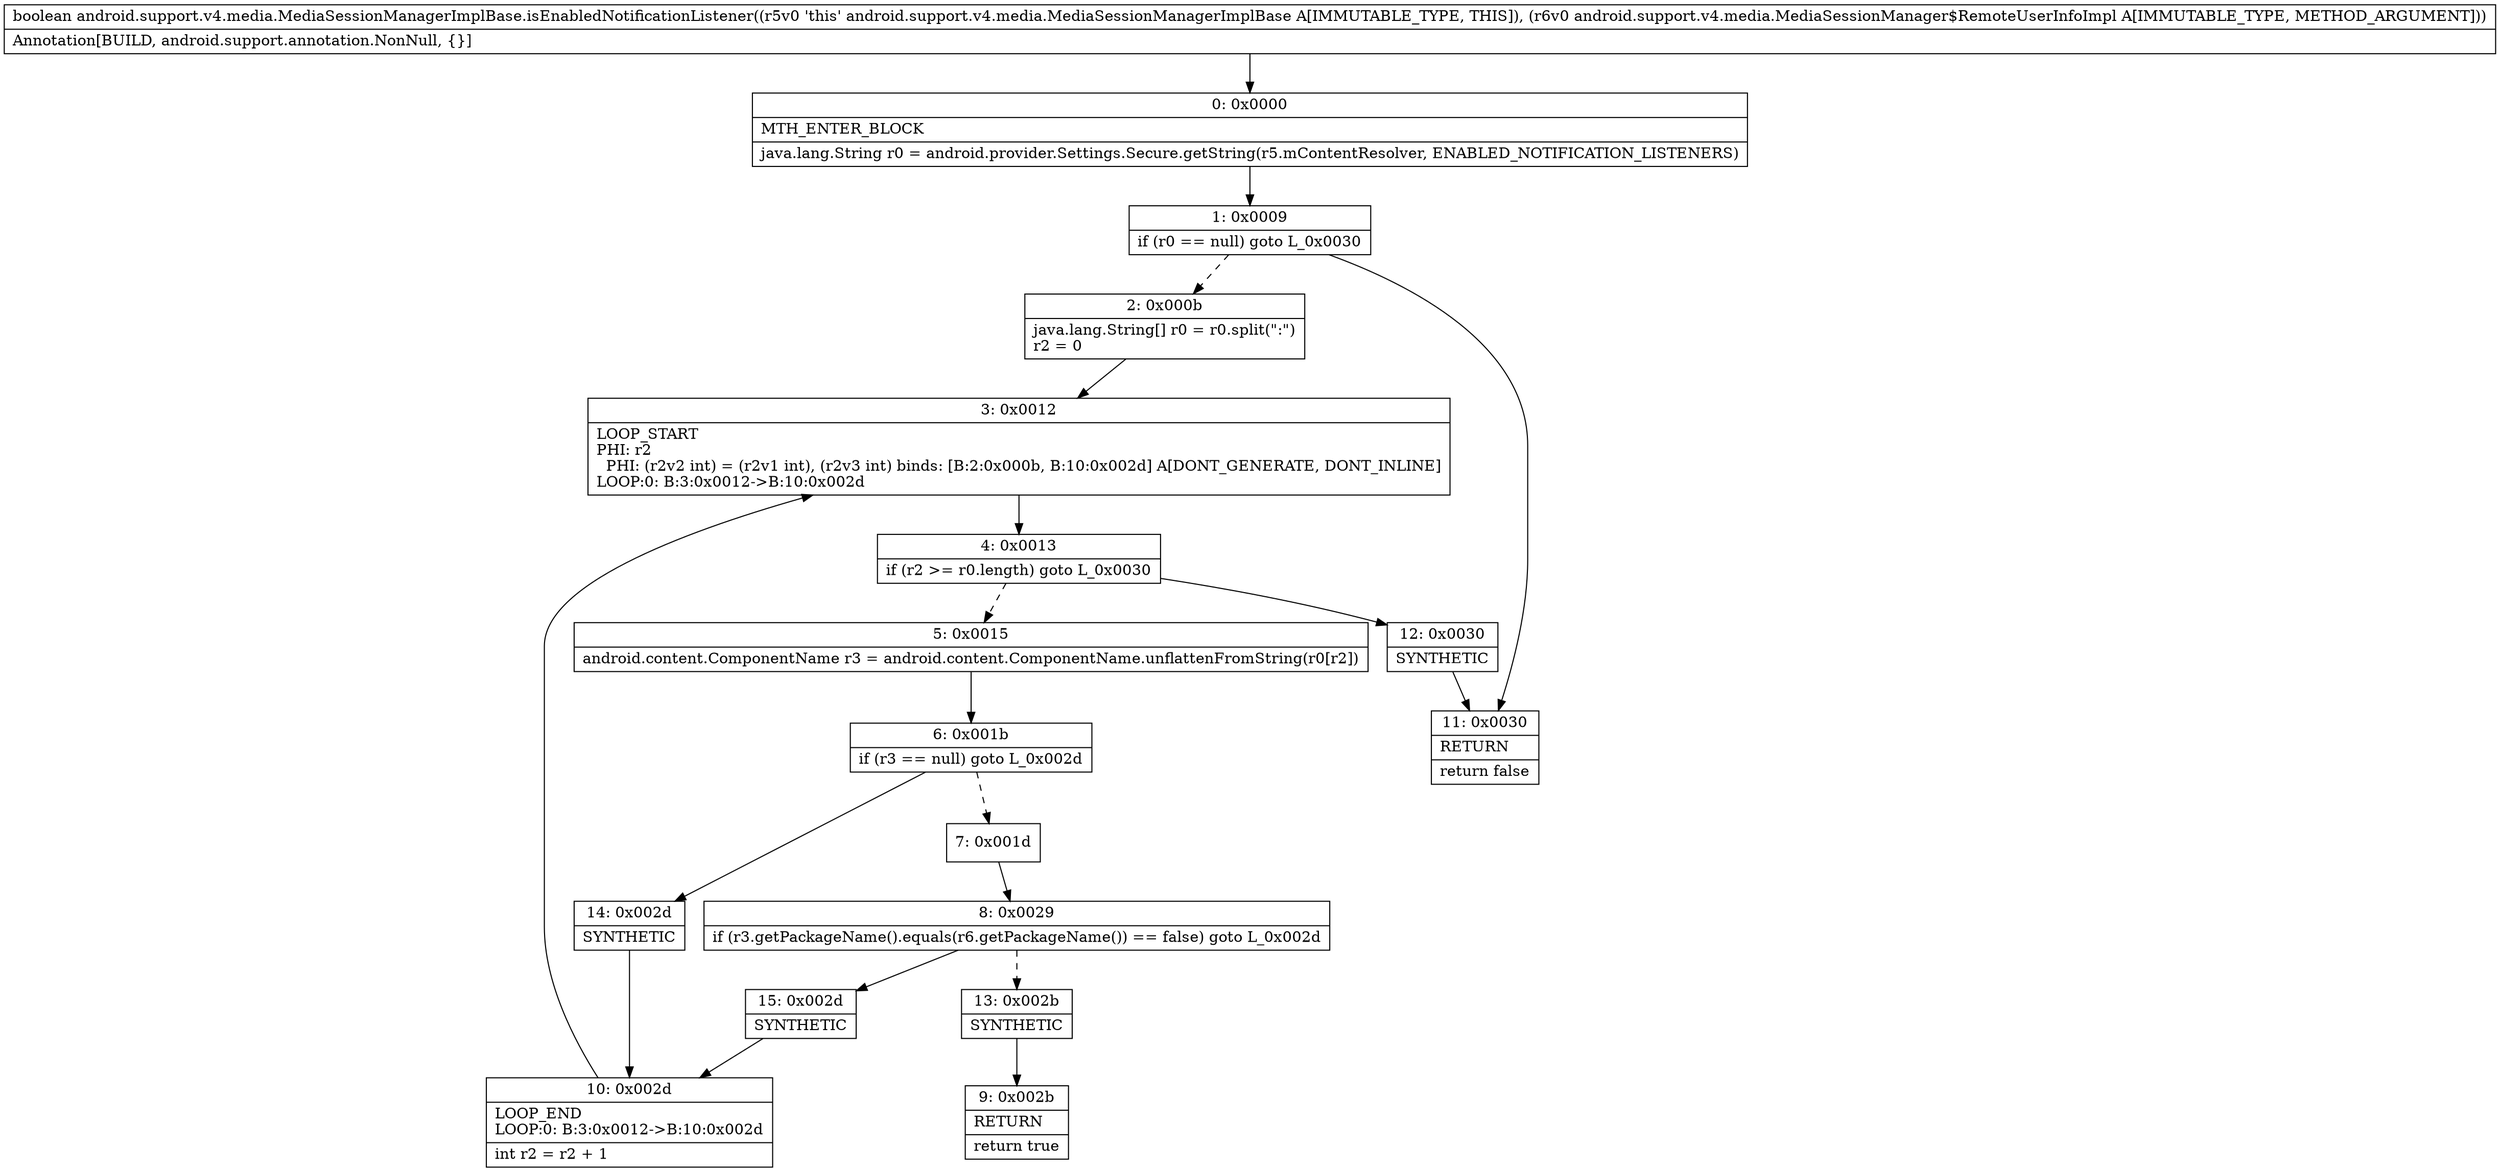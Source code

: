 digraph "CFG forandroid.support.v4.media.MediaSessionManagerImplBase.isEnabledNotificationListener(Landroid\/support\/v4\/media\/MediaSessionManager$RemoteUserInfoImpl;)Z" {
Node_0 [shape=record,label="{0\:\ 0x0000|MTH_ENTER_BLOCK\l|java.lang.String r0 = android.provider.Settings.Secure.getString(r5.mContentResolver, ENABLED_NOTIFICATION_LISTENERS)\l}"];
Node_1 [shape=record,label="{1\:\ 0x0009|if (r0 == null) goto L_0x0030\l}"];
Node_2 [shape=record,label="{2\:\ 0x000b|java.lang.String[] r0 = r0.split(\":\")\lr2 = 0\l}"];
Node_3 [shape=record,label="{3\:\ 0x0012|LOOP_START\lPHI: r2 \l  PHI: (r2v2 int) = (r2v1 int), (r2v3 int) binds: [B:2:0x000b, B:10:0x002d] A[DONT_GENERATE, DONT_INLINE]\lLOOP:0: B:3:0x0012\-\>B:10:0x002d\l}"];
Node_4 [shape=record,label="{4\:\ 0x0013|if (r2 \>= r0.length) goto L_0x0030\l}"];
Node_5 [shape=record,label="{5\:\ 0x0015|android.content.ComponentName r3 = android.content.ComponentName.unflattenFromString(r0[r2])\l}"];
Node_6 [shape=record,label="{6\:\ 0x001b|if (r3 == null) goto L_0x002d\l}"];
Node_7 [shape=record,label="{7\:\ 0x001d}"];
Node_8 [shape=record,label="{8\:\ 0x0029|if (r3.getPackageName().equals(r6.getPackageName()) == false) goto L_0x002d\l}"];
Node_9 [shape=record,label="{9\:\ 0x002b|RETURN\l|return true\l}"];
Node_10 [shape=record,label="{10\:\ 0x002d|LOOP_END\lLOOP:0: B:3:0x0012\-\>B:10:0x002d\l|int r2 = r2 + 1\l}"];
Node_11 [shape=record,label="{11\:\ 0x0030|RETURN\l|return false\l}"];
Node_12 [shape=record,label="{12\:\ 0x0030|SYNTHETIC\l}"];
Node_13 [shape=record,label="{13\:\ 0x002b|SYNTHETIC\l}"];
Node_14 [shape=record,label="{14\:\ 0x002d|SYNTHETIC\l}"];
Node_15 [shape=record,label="{15\:\ 0x002d|SYNTHETIC\l}"];
MethodNode[shape=record,label="{boolean android.support.v4.media.MediaSessionManagerImplBase.isEnabledNotificationListener((r5v0 'this' android.support.v4.media.MediaSessionManagerImplBase A[IMMUTABLE_TYPE, THIS]), (r6v0 android.support.v4.media.MediaSessionManager$RemoteUserInfoImpl A[IMMUTABLE_TYPE, METHOD_ARGUMENT]))  | Annotation[BUILD, android.support.annotation.NonNull, \{\}]\l}"];
MethodNode -> Node_0;
Node_0 -> Node_1;
Node_1 -> Node_2[style=dashed];
Node_1 -> Node_11;
Node_2 -> Node_3;
Node_3 -> Node_4;
Node_4 -> Node_5[style=dashed];
Node_4 -> Node_12;
Node_5 -> Node_6;
Node_6 -> Node_7[style=dashed];
Node_6 -> Node_14;
Node_7 -> Node_8;
Node_8 -> Node_13[style=dashed];
Node_8 -> Node_15;
Node_10 -> Node_3;
Node_12 -> Node_11;
Node_13 -> Node_9;
Node_14 -> Node_10;
Node_15 -> Node_10;
}

